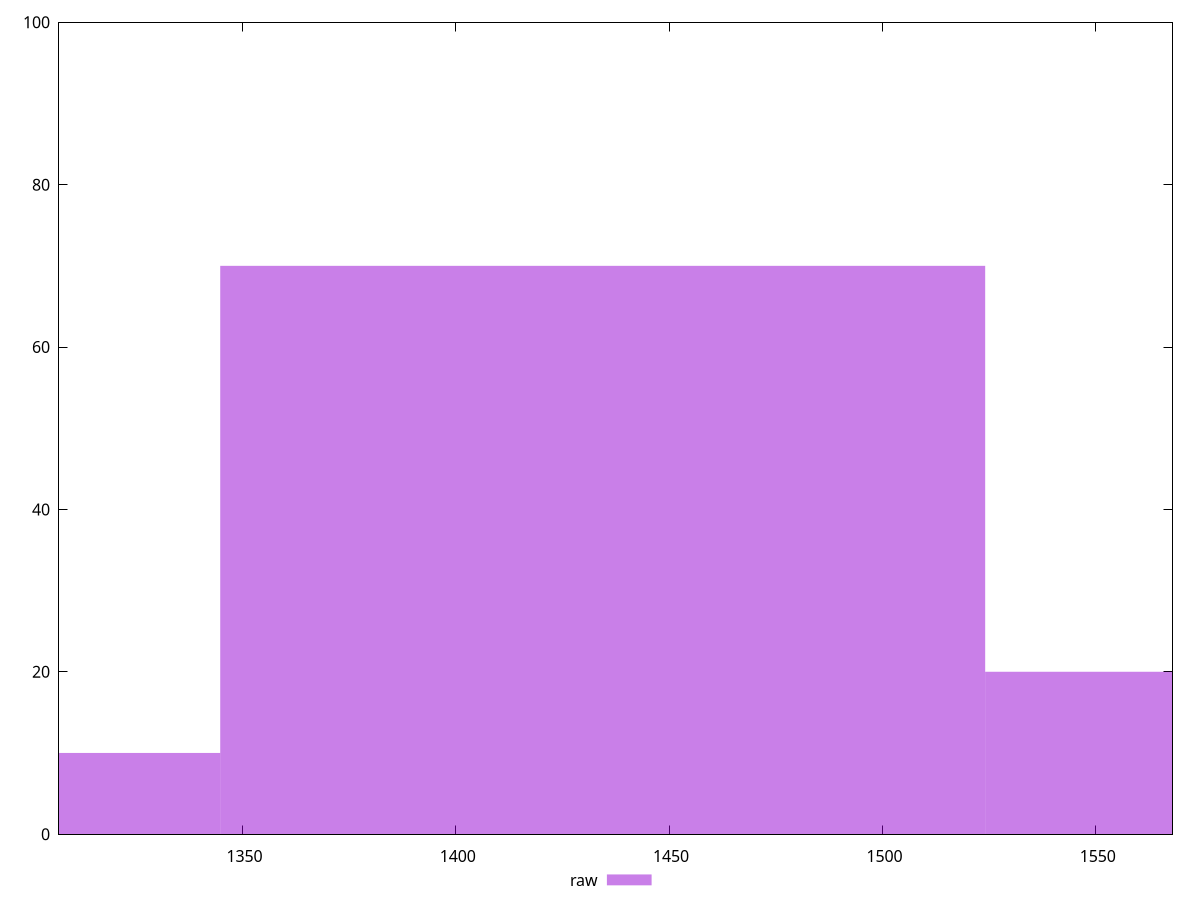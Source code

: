 reset

$raw <<EOF
1613.7472864280867 20
1434.4420323805216 70
1255.1367783329565 10
EOF

set key outside below
set boxwidth 179.3052540475652
set xrange [1307:1568]
set yrange [0:100]
set trange [0:100]
set style fill transparent solid 0.5 noborder
set terminal svg size 640, 490 enhanced background rgb 'white'
set output "report_00018_2021-02-10T15-25-16.877Z/render-blocking-resources/samples/pages/raw/histogram.svg"

plot $raw title "raw" with boxes

reset
